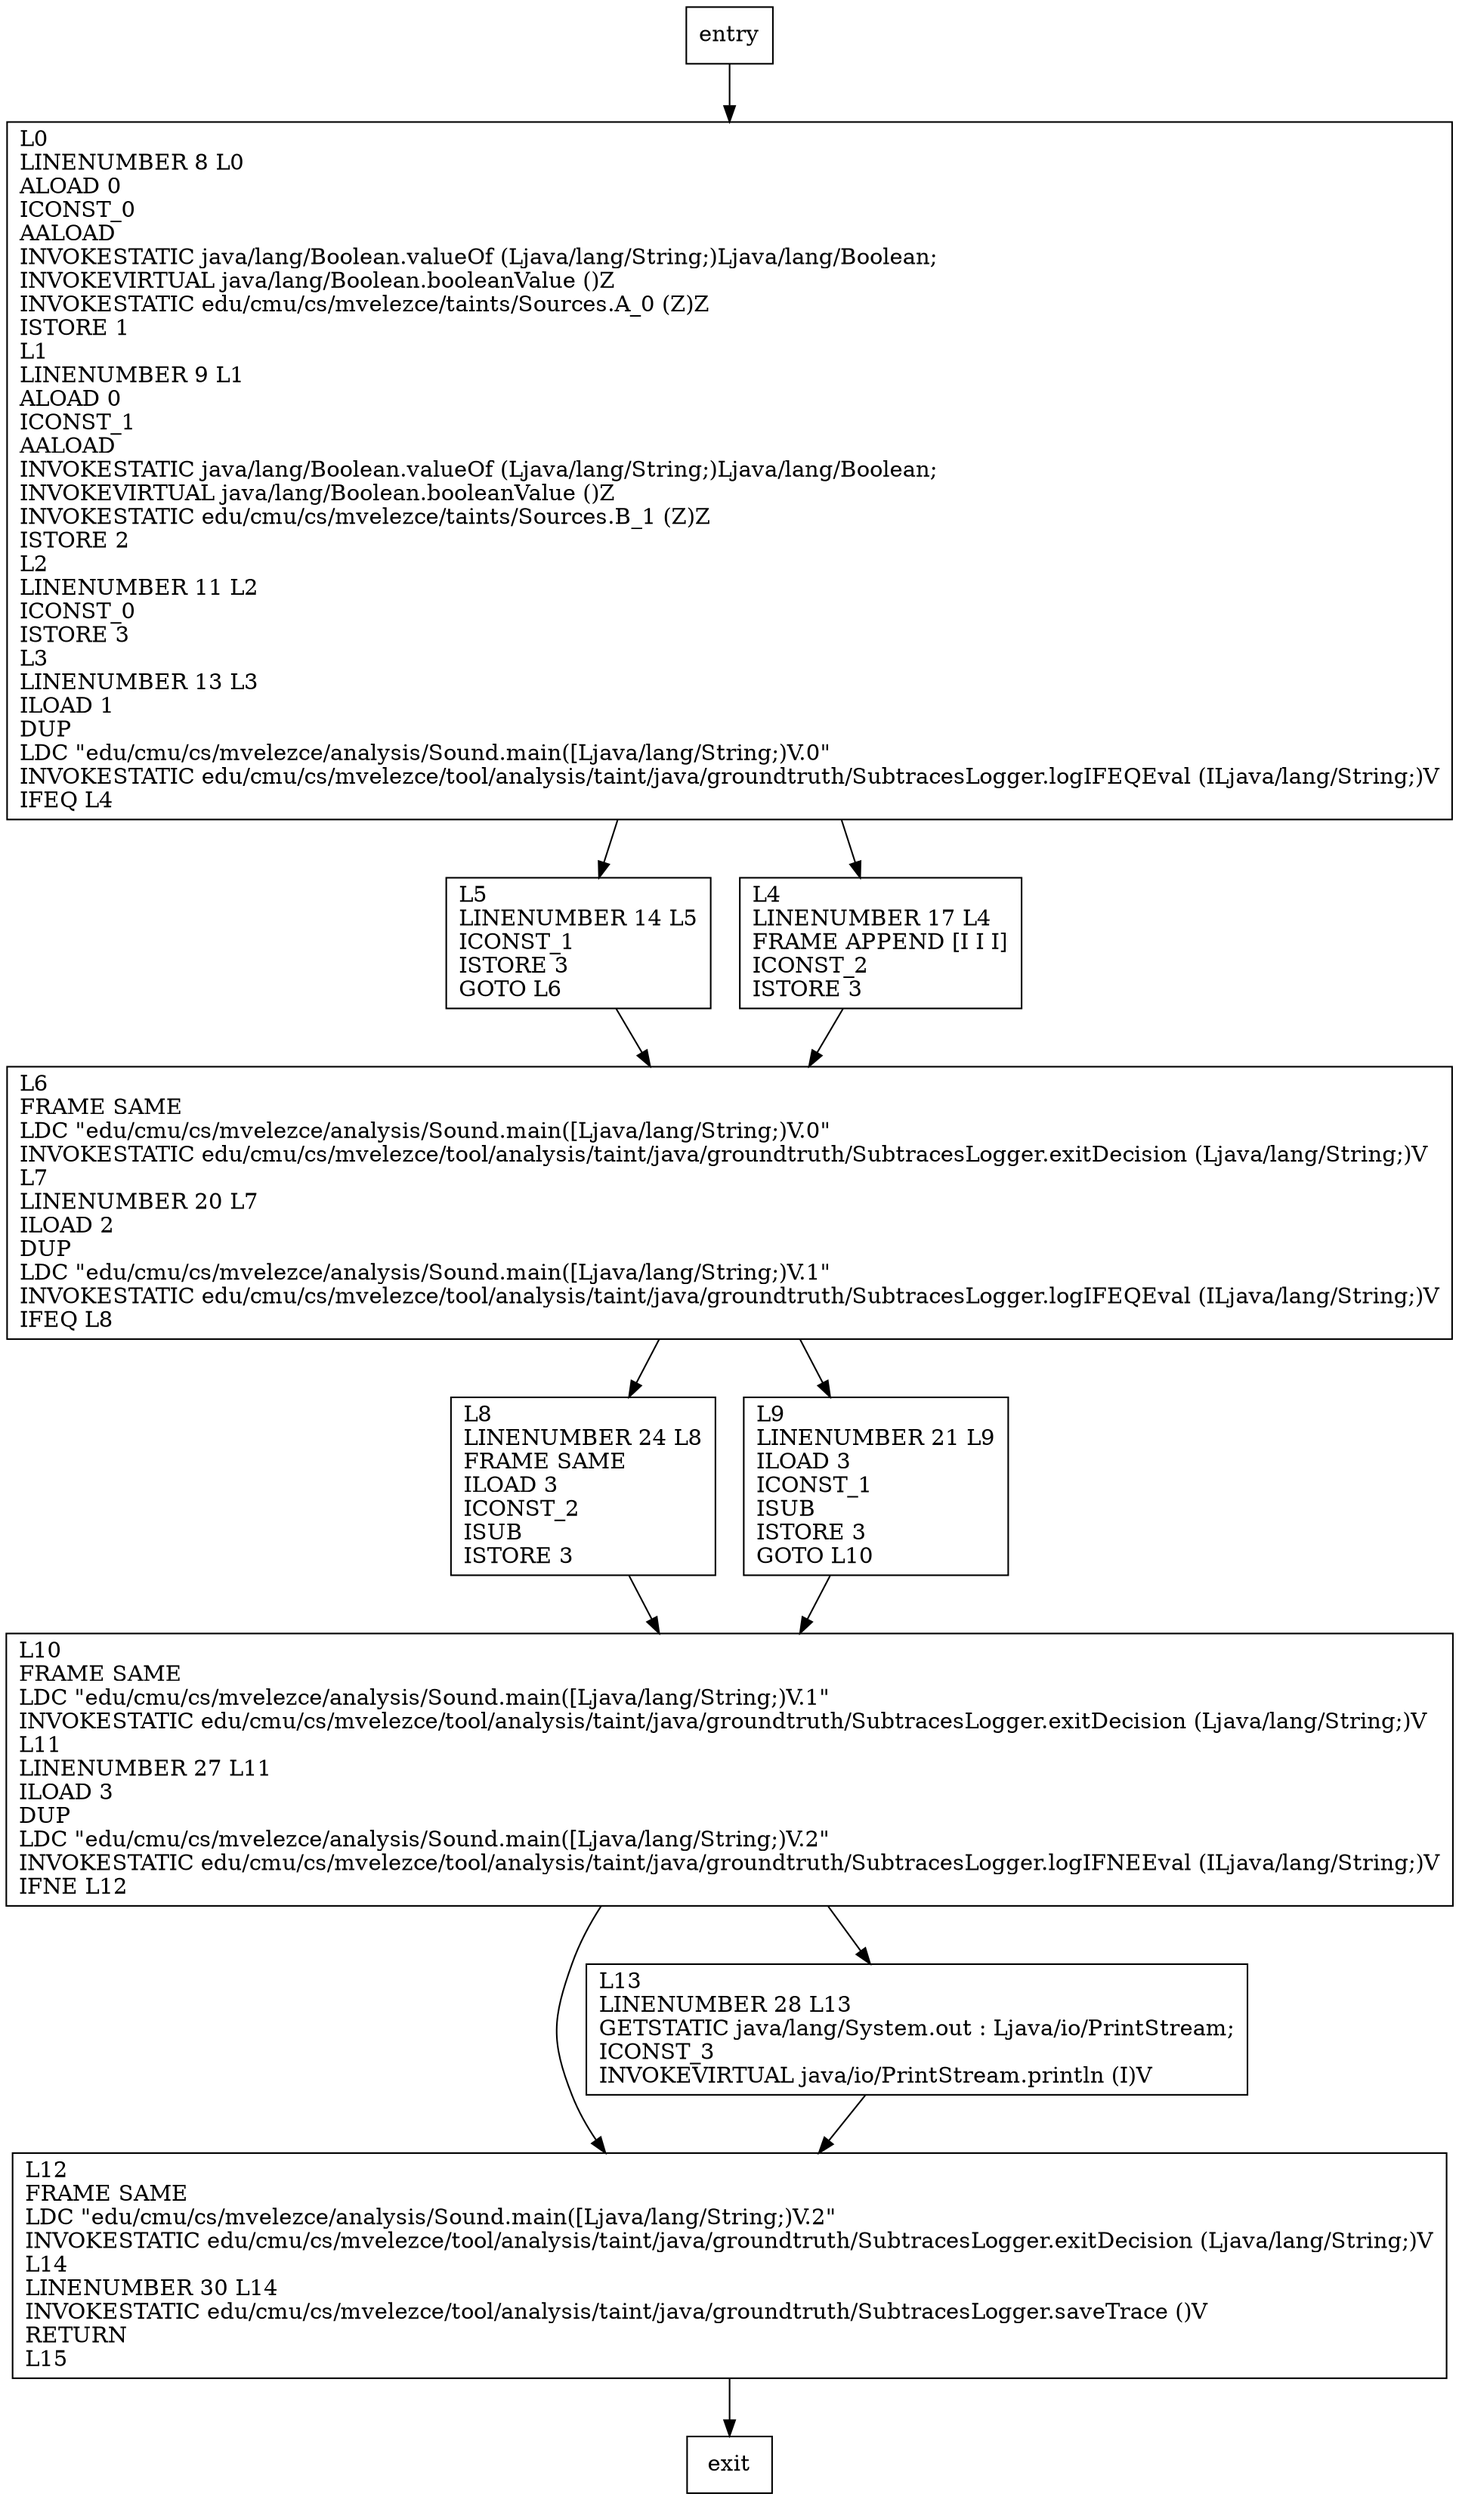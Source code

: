 digraph main {
node [shape=record];
150964565 [label="L8\lLINENUMBER 24 L8\lFRAME SAME\lILOAD 3\lICONST_2\lISUB\lISTORE 3\l"];
930723585 [label="L6\lFRAME SAME\lLDC \"edu/cmu/cs/mvelezce/analysis/Sound.main([Ljava/lang/String;)V.0\"\lINVOKESTATIC edu/cmu/cs/mvelezce/tool/analysis/taint/java/groundtruth/SubtracesLogger.exitDecision (Ljava/lang/String;)V\lL7\lLINENUMBER 20 L7\lILOAD 2\lDUP\lLDC \"edu/cmu/cs/mvelezce/analysis/Sound.main([Ljava/lang/String;)V.1\"\lINVOKESTATIC edu/cmu/cs/mvelezce/tool/analysis/taint/java/groundtruth/SubtracesLogger.logIFEQEval (ILjava/lang/String;)V\lIFEQ L8\l"];
1082591445 [label="L10\lFRAME SAME\lLDC \"edu/cmu/cs/mvelezce/analysis/Sound.main([Ljava/lang/String;)V.1\"\lINVOKESTATIC edu/cmu/cs/mvelezce/tool/analysis/taint/java/groundtruth/SubtracesLogger.exitDecision (Ljava/lang/String;)V\lL11\lLINENUMBER 27 L11\lILOAD 3\lDUP\lLDC \"edu/cmu/cs/mvelezce/analysis/Sound.main([Ljava/lang/String;)V.2\"\lINVOKESTATIC edu/cmu/cs/mvelezce/tool/analysis/taint/java/groundtruth/SubtracesLogger.logIFNEEval (ILjava/lang/String;)V\lIFNE L12\l"];
636403353 [label="L0\lLINENUMBER 8 L0\lALOAD 0\lICONST_0\lAALOAD\lINVOKESTATIC java/lang/Boolean.valueOf (Ljava/lang/String;)Ljava/lang/Boolean;\lINVOKEVIRTUAL java/lang/Boolean.booleanValue ()Z\lINVOKESTATIC edu/cmu/cs/mvelezce/taints/Sources.A_0 (Z)Z\lISTORE 1\lL1\lLINENUMBER 9 L1\lALOAD 0\lICONST_1\lAALOAD\lINVOKESTATIC java/lang/Boolean.valueOf (Ljava/lang/String;)Ljava/lang/Boolean;\lINVOKEVIRTUAL java/lang/Boolean.booleanValue ()Z\lINVOKESTATIC edu/cmu/cs/mvelezce/taints/Sources.B_1 (Z)Z\lISTORE 2\lL2\lLINENUMBER 11 L2\lICONST_0\lISTORE 3\lL3\lLINENUMBER 13 L3\lILOAD 1\lDUP\lLDC \"edu/cmu/cs/mvelezce/analysis/Sound.main([Ljava/lang/String;)V.0\"\lINVOKESTATIC edu/cmu/cs/mvelezce/tool/analysis/taint/java/groundtruth/SubtracesLogger.logIFEQEval (ILjava/lang/String;)V\lIFEQ L4\l"];
1126066168 [label="L12\lFRAME SAME\lLDC \"edu/cmu/cs/mvelezce/analysis/Sound.main([Ljava/lang/String;)V.2\"\lINVOKESTATIC edu/cmu/cs/mvelezce/tool/analysis/taint/java/groundtruth/SubtracesLogger.exitDecision (Ljava/lang/String;)V\lL14\lLINENUMBER 30 L14\lINVOKESTATIC edu/cmu/cs/mvelezce/tool/analysis/taint/java/groundtruth/SubtracesLogger.saveTrace ()V\lRETURN\lL15\l"];
1739836673 [label="L9\lLINENUMBER 21 L9\lILOAD 3\lICONST_1\lISUB\lISTORE 3\lGOTO L10\l"];
977043067 [label="L13\lLINENUMBER 28 L13\lGETSTATIC java/lang/System.out : Ljava/io/PrintStream;\lICONST_3\lINVOKEVIRTUAL java/io/PrintStream.println (I)V\l"];
1181861935 [label="L5\lLINENUMBER 14 L5\lICONST_1\lISTORE 3\lGOTO L6\l"];
104670153 [label="L4\lLINENUMBER 17 L4\lFRAME APPEND [I I I]\lICONST_2\lISTORE 3\l"];
entry;
exit;
entry -> 636403353;
150964565 -> 1082591445;
930723585 -> 150964565;
930723585 -> 1739836673;
1082591445 -> 1126066168;
1082591445 -> 977043067;
636403353 -> 1181861935;
636403353 -> 104670153;
1126066168 -> exit;
1739836673 -> 1082591445;
977043067 -> 1126066168;
1181861935 -> 930723585;
104670153 -> 930723585;
}

